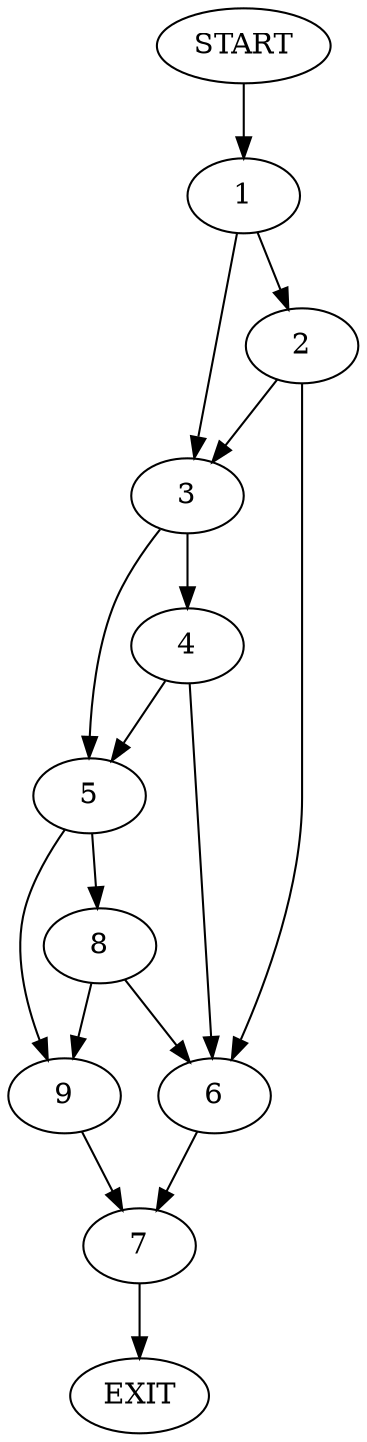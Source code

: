 digraph {
0 [label="START"]
10 [label="EXIT"]
0 -> 1
1 -> 2
1 -> 3
3 -> 4
3 -> 5
2 -> 6
2 -> 3
6 -> 7
4 -> 6
4 -> 5
5 -> 8
5 -> 9
9 -> 7
8 -> 9
8 -> 6
7 -> 10
}
